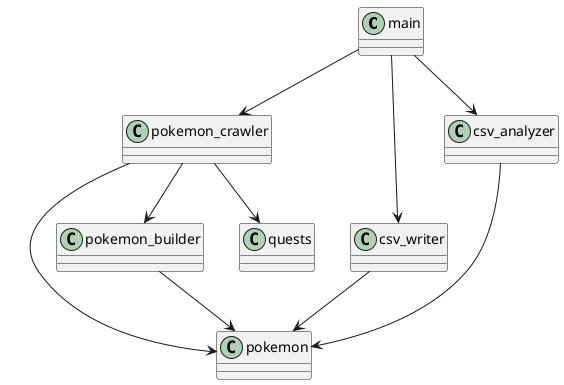 @startuml
skinparam classAttributeIconSize 0
class main
main --> pokemon_crawler
main --> csv_writer
main --> csv_analyzer
class pokemon_crawler
pokemon_crawler --> pokemon
pokemon_crawler --> pokemon_builder
pokemon_crawler --> quests
class pokemon_builder
pokemon_builder --> pokemon
class csv_writer
csv_writer --> pokemon
class csv_analyzer
csv_analyzer --> pokemon
class quests
class pokemon
@enduml
